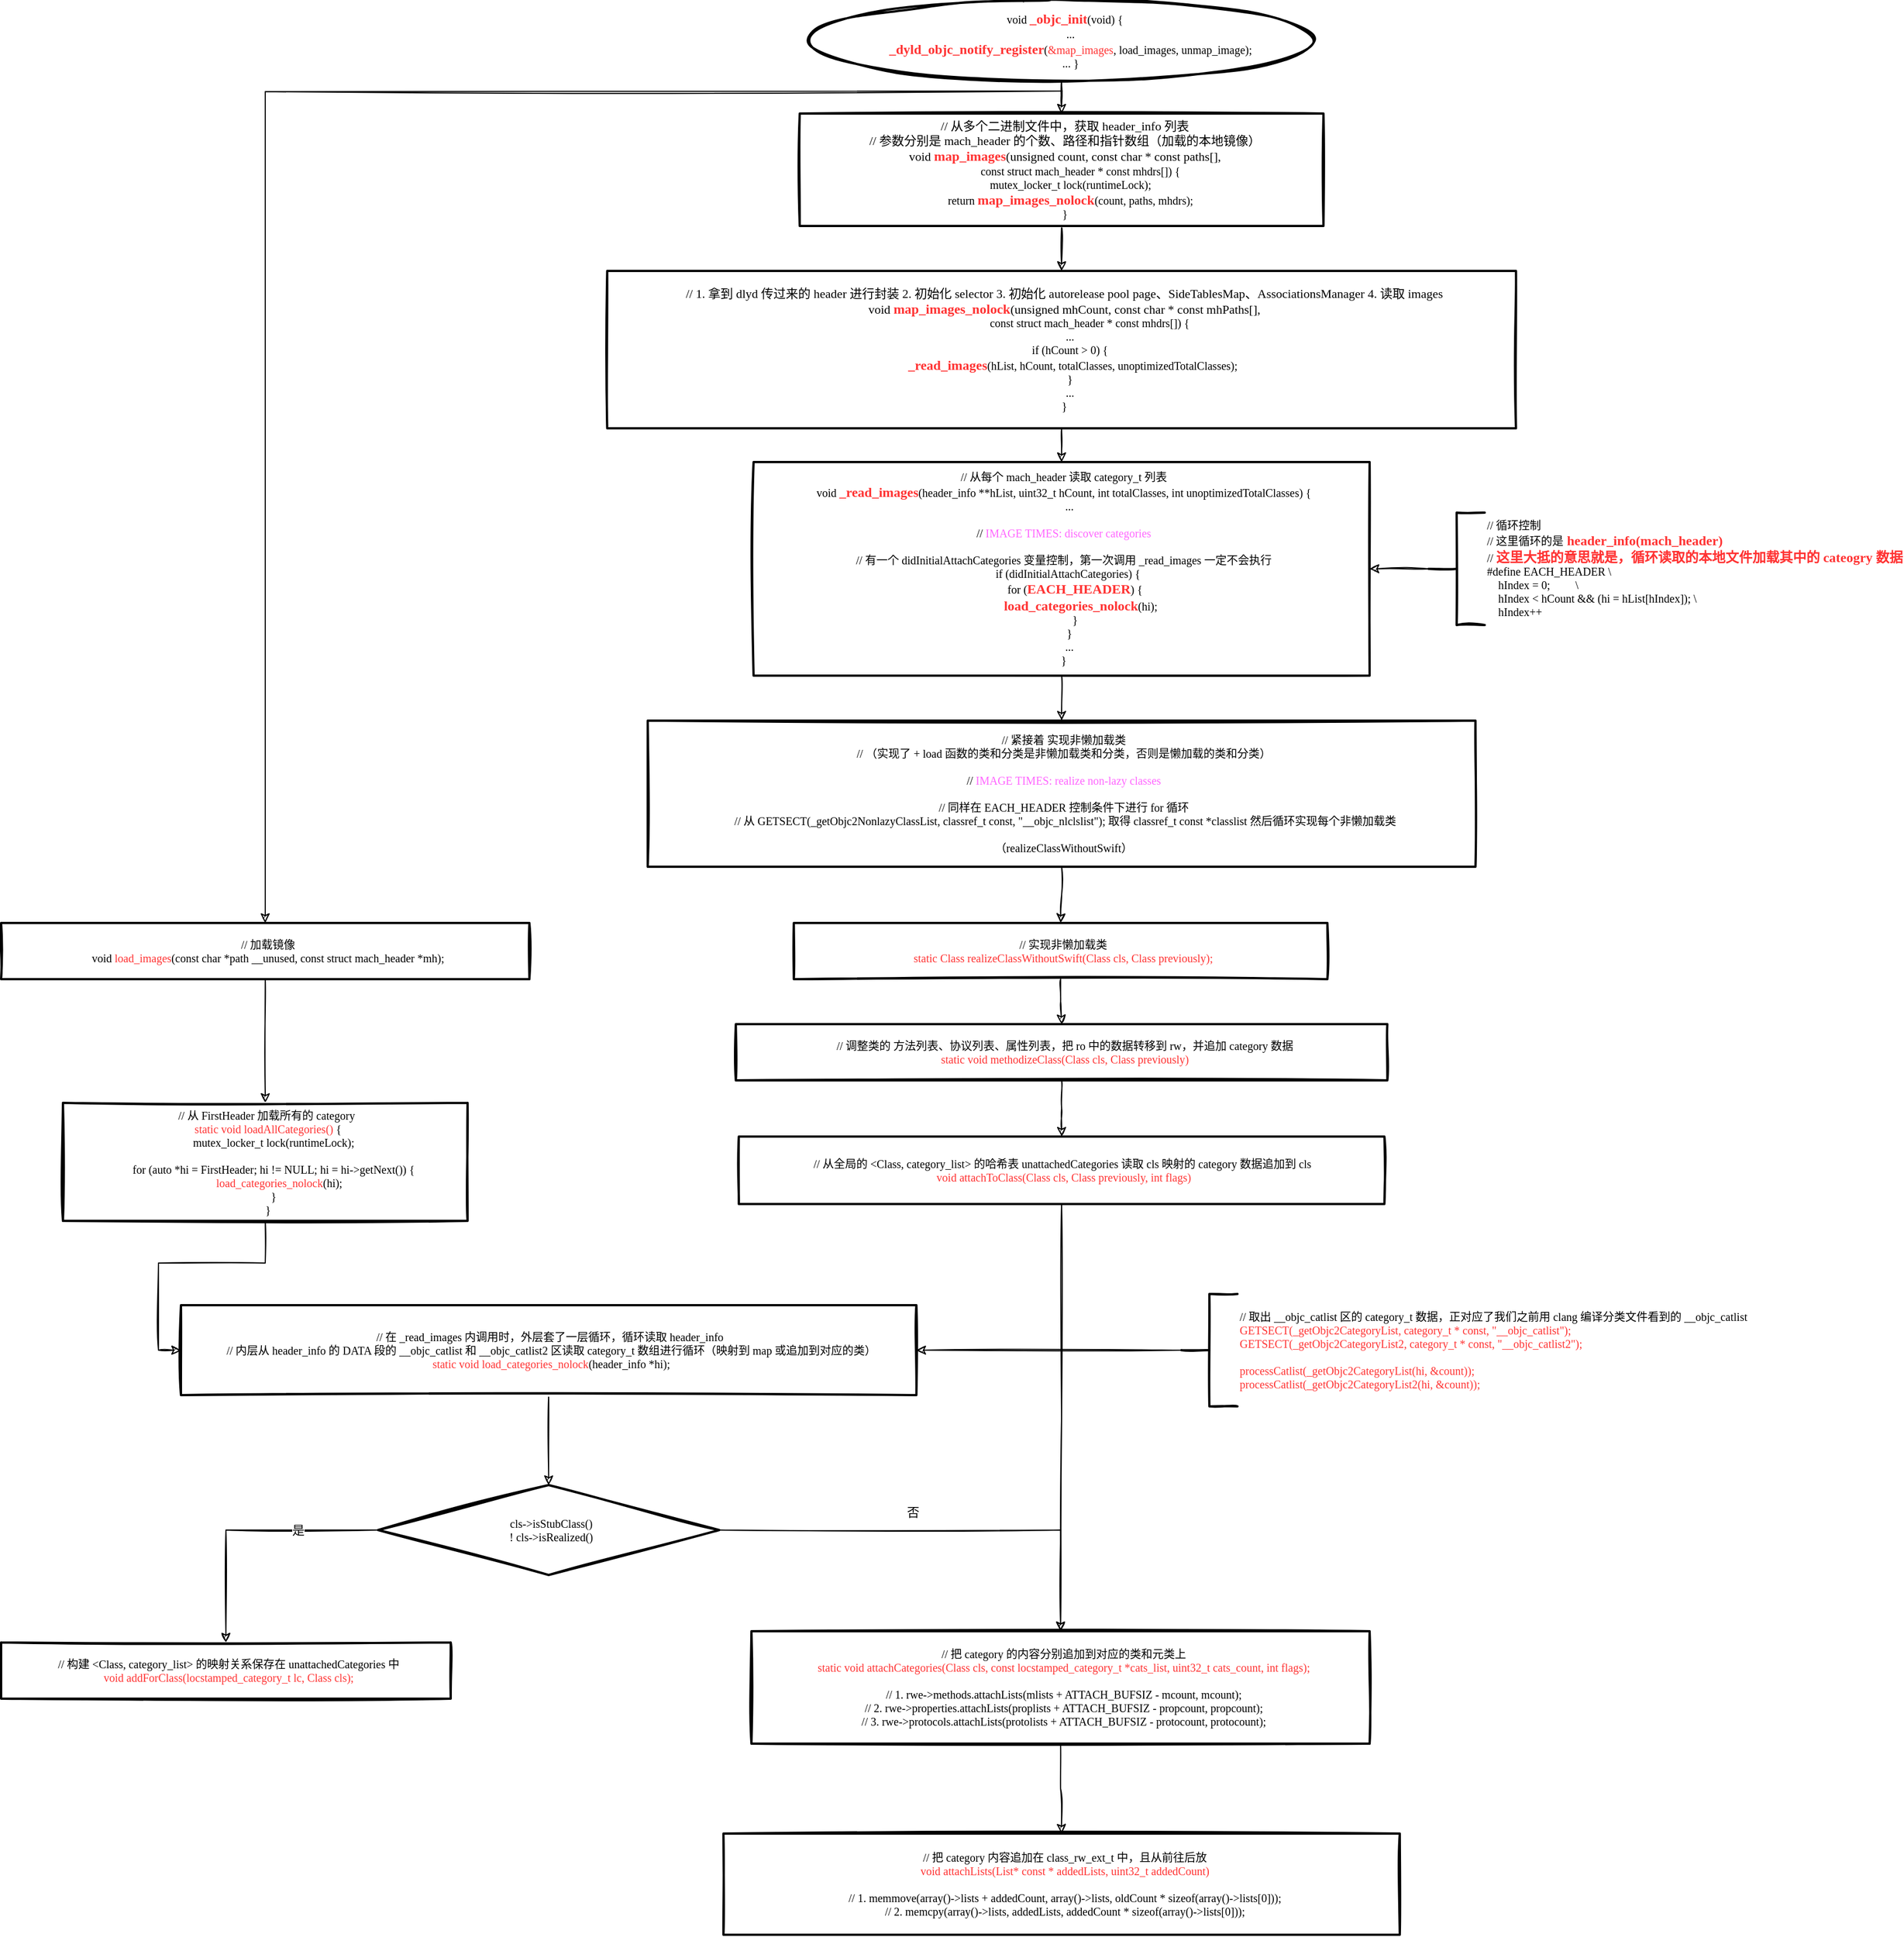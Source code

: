 <mxfile version="13.5.7" type="device"><diagram id="C5RBs43oDa-KdzZeNtuy" name="Page-1"><mxGraphModel dx="1933" dy="1003" grid="1" gridSize="10" guides="1" tooltips="1" connect="1" arrows="1" fold="1" page="1" pageScale="1" pageWidth="827" pageHeight="1169" math="0" shadow="0"><root><mxCell id="WIyWlLk6GJQsqaUBKTNV-0"/><mxCell id="WIyWlLk6GJQsqaUBKTNV-1" parent="WIyWlLk6GJQsqaUBKTNV-0"/><mxCell id="k14UMl96METjnFV87i4r-2" value="" style="edgeStyle=orthogonalEdgeStyle;rounded=0;orthogonalLoop=1;jettySize=auto;html=1;fontFamily=Comic Sans MS;fontSize=10;sketch=1;" parent="WIyWlLk6GJQsqaUBKTNV-1" source="k14UMl96METjnFV87i4r-0" target="k14UMl96METjnFV87i4r-1" edge="1"><mxGeometry relative="1" as="geometry"/></mxCell><mxCell id="u35lRDs2F4y4Mkzwfx2S-13" value="" style="edgeStyle=orthogonalEdgeStyle;rounded=0;sketch=1;orthogonalLoop=1;jettySize=auto;html=1;strokeColor=#000000;" edge="1" parent="WIyWlLk6GJQsqaUBKTNV-1" target="u35lRDs2F4y4Mkzwfx2S-12"><mxGeometry relative="1" as="geometry"><mxPoint x="434" y="100" as="sourcePoint"/></mxGeometry></mxCell><mxCell id="k14UMl96METjnFV87i4r-0" value="&lt;div&gt;void &lt;font color=&quot;#ff3333&quot; size=&quot;1&quot;&gt;&lt;b style=&quot;font-size: 12px&quot;&gt;_objc_init&lt;/b&gt;&lt;/font&gt;(void)&amp;nbsp;&lt;span style=&quot;font-size: 10px&quot;&gt;{&lt;/span&gt;&lt;/div&gt;&lt;div style=&quot;font-size: 10px&quot;&gt;&amp;nbsp; &amp;nbsp; ...&lt;/div&gt;&lt;div&gt;&amp;nbsp; &amp;nbsp; &lt;font color=&quot;#ff3333&quot; size=&quot;1&quot;&gt;&lt;b style=&quot;font-size: 12px&quot;&gt;_dyld_objc_notify_register&lt;/b&gt;&lt;/font&gt;(&lt;font color=&quot;#ff3333&quot;&gt;&amp;amp;map_images&lt;/font&gt;, load_images, unmap_image);&lt;/div&gt;&lt;div style=&quot;font-size: 10px&quot;&gt;&amp;nbsp; &amp;nbsp; ...&amp;nbsp;&lt;span style=&quot;font-size: 10px&quot;&gt;}&lt;/span&gt;&lt;/div&gt;" style="strokeWidth=2;html=1;shape=mxgraph.flowchart.start_1;whiteSpace=wrap;fontFamily=Comic Sans MS;spacingLeft=5;fontSize=10;align=center;sketch=1;" parent="WIyWlLk6GJQsqaUBKTNV-1" vertex="1"><mxGeometry x="205.51" y="20" width="456" height="70" as="geometry"/></mxCell><mxCell id="k14UMl96METjnFV87i4r-4" value="" style="edgeStyle=orthogonalEdgeStyle;rounded=0;orthogonalLoop=1;jettySize=auto;html=1;fontFamily=Comic Sans MS;fontSize=10;sketch=1;" parent="WIyWlLk6GJQsqaUBKTNV-1" source="k14UMl96METjnFV87i4r-1" target="k14UMl96METjnFV87i4r-3" edge="1"><mxGeometry relative="1" as="geometry"/></mxCell><mxCell id="k14UMl96METjnFV87i4r-1" value="&lt;div&gt;&lt;span style=&quot;font-size: 11px&quot;&gt;// 从多个二进制文件中，获取 header_info 列表&lt;/span&gt;&lt;/div&gt;&lt;div&gt;&lt;span style=&quot;font-size: 11px&quot;&gt;// 参数分别是 mach_header 的个数、路径和指针数组（加载的本地镜像）&lt;/span&gt;&lt;/div&gt;&lt;div&gt;&lt;span style=&quot;font-size: 11px&quot;&gt;void &lt;/span&gt;&lt;font style=&quot;font-size: 12px&quot; color=&quot;#ff3333&quot;&gt;&lt;b&gt;map_images&lt;/b&gt;&lt;/font&gt;&lt;span style=&quot;font-size: 11px&quot;&gt;(unsigned count, const char * const paths[],&lt;/span&gt;&lt;/div&gt;&lt;div&gt;&amp;nbsp; &amp;nbsp; &amp;nbsp; &amp;nbsp; &amp;nbsp; &amp;nbsp;const struct mach_header * const mhdrs[]) {&lt;/div&gt;&lt;div&gt;&amp;nbsp; &amp;nbsp; mutex_locker_t lock(runtimeLock);&lt;/div&gt;&lt;div&gt;&amp;nbsp; &amp;nbsp; return &lt;font color=&quot;#ff3333&quot; style=&quot;font-size: 12px&quot;&gt;&lt;b&gt;map_images_nolock&lt;/b&gt;&lt;/font&gt;(count, paths, mhdrs);&lt;/div&gt;&lt;div&gt;}&lt;/div&gt;" style="whiteSpace=wrap;html=1;fontFamily=Comic Sans MS;fontSize=10;strokeWidth=2;spacingLeft=5;align=center;sketch=1;" parent="WIyWlLk6GJQsqaUBKTNV-1" vertex="1"><mxGeometry x="200.51" y="120" width="466" height="100" as="geometry"/></mxCell><mxCell id="k14UMl96METjnFV87i4r-6" value="" style="edgeStyle=orthogonalEdgeStyle;rounded=0;orthogonalLoop=1;jettySize=auto;html=1;fontFamily=Comic Sans MS;fontSize=10;sketch=1;" parent="WIyWlLk6GJQsqaUBKTNV-1" source="k14UMl96METjnFV87i4r-3" target="k14UMl96METjnFV87i4r-5" edge="1"><mxGeometry relative="1" as="geometry"/></mxCell><mxCell id="k14UMl96METjnFV87i4r-3" value="&lt;div&gt;&lt;div&gt;&lt;span style=&quot;font-size: 11px&quot;&gt;// 1. 拿到 dlyd 传过来的 header 进行封装&amp;nbsp;&lt;/span&gt;&lt;span style=&quot;font-size: 11px&quot;&gt;2. 初始化 selector&amp;nbsp;&lt;/span&gt;&lt;span style=&quot;font-size: 11px&quot;&gt;3. 初始化 autorelease pool page、&lt;/span&gt;&lt;span style=&quot;font-size: 11px&quot;&gt;SideTablesMap、&lt;/span&gt;&lt;span style=&quot;font-size: 11px&quot;&gt;AssociationsManager&lt;/span&gt;&lt;span style=&quot;font-size: 11px&quot;&gt;&amp;nbsp;&lt;/span&gt;&lt;span style=&quot;font-size: 11px&quot;&gt;4. 读取 images&lt;/span&gt;&lt;/div&gt;&lt;/div&gt;&lt;div&gt;&lt;span style=&quot;font-size: 11px&quot;&gt;void&amp;nbsp;&lt;/span&gt;&lt;font style=&quot;font-size: 12px&quot; color=&quot;#ff3333&quot;&gt;&lt;b&gt;map_images_nolock&lt;/b&gt;&lt;/font&gt;&lt;span style=&quot;font-size: 11px&quot;&gt;(unsigned mhCount, const char * const mhPaths[],&lt;/span&gt;&lt;/div&gt;&lt;div&gt;&amp;nbsp; &amp;nbsp; &amp;nbsp; &amp;nbsp; &amp;nbsp; &amp;nbsp; &amp;nbsp; &amp;nbsp; &amp;nbsp; const struct mach_header * const mhdrs[])&amp;nbsp;&lt;span&gt;{&lt;/span&gt;&lt;/div&gt;&lt;div&gt;&amp;nbsp; &amp;nbsp; ...&lt;/div&gt;&lt;div&gt;&amp;nbsp; &amp;nbsp; if (hCount &amp;gt; 0) {&lt;/div&gt;&lt;div&gt;&amp;nbsp; &amp;nbsp; &amp;nbsp; &lt;font color=&quot;#ff3333&quot; style=&quot;font-size: 12px&quot;&gt;&lt;b&gt;_read_images&lt;/b&gt;&lt;/font&gt;(hList, hCount, totalClasses, unoptimizedTotalClasses);&lt;/div&gt;&lt;div&gt;&amp;nbsp; &amp;nbsp; }&lt;/div&gt;&lt;div&gt;&amp;nbsp; &amp;nbsp; ...&lt;/div&gt;&lt;div&gt;}&lt;/div&gt;" style="whiteSpace=wrap;html=1;fontFamily=Comic Sans MS;fontSize=10;strokeWidth=2;spacingLeft=5;sketch=1;" parent="WIyWlLk6GJQsqaUBKTNV-1" vertex="1"><mxGeometry x="29.24" y="260" width="808.55" height="140" as="geometry"/></mxCell><mxCell id="u35lRDs2F4y4Mkzwfx2S-11" value="" style="edgeStyle=orthogonalEdgeStyle;rounded=0;sketch=1;orthogonalLoop=1;jettySize=auto;html=1;strokeColor=#000000;" edge="1" parent="WIyWlLk6GJQsqaUBKTNV-1" source="k14UMl96METjnFV87i4r-5" target="u35lRDs2F4y4Mkzwfx2S-10"><mxGeometry relative="1" as="geometry"/></mxCell><mxCell id="k14UMl96METjnFV87i4r-5" value="&lt;div&gt;// 从每个 mach_header 读取 category_t 列表&lt;/div&gt;&lt;div&gt;void &lt;font color=&quot;#ff3333&quot; style=&quot;font-size: 12px&quot;&gt;&lt;b&gt;_read_images&lt;/b&gt;&lt;/font&gt;(header_info **hList, uint32_t hCount, int totalClasses, int unoptimizedTotalClasses)&amp;nbsp;&lt;span&gt;{&lt;/span&gt;&lt;/div&gt;&lt;div&gt;&amp;nbsp; &amp;nbsp; ...&lt;/div&gt;&lt;div&gt;&lt;br&gt;&lt;/div&gt;&lt;div&gt;//&amp;nbsp;&lt;font color=&quot;#ff66ff&quot;&gt;IMAGE TIMES: discover categories&lt;/font&gt;&lt;/div&gt;&lt;br&gt;// 有一个 didInitialAttachCategories 变量控制，第一次调用 _read_images 一定不会执行&lt;div&gt;&amp;nbsp; &amp;nbsp; if (didInitialAttachCategories) {&amp;nbsp;&lt;/div&gt;&lt;div&gt;&amp;nbsp; &amp;nbsp; &amp;nbsp; &amp;nbsp; for (&lt;font color=&quot;#ff3333&quot; size=&quot;1&quot;&gt;&lt;b style=&quot;font-size: 12px&quot;&gt;EACH_HEADER&lt;/b&gt;&lt;/font&gt;) {&lt;/div&gt;&lt;div&gt;&amp;nbsp; &amp;nbsp; &amp;nbsp; &amp;nbsp; &amp;nbsp; &amp;nbsp; &lt;font color=&quot;#ff3333&quot; style=&quot;font-size: 12px&quot;&gt;&lt;b&gt;load_categories_nolock&lt;/b&gt;&lt;/font&gt;(hi);&lt;/div&gt;&lt;div&gt;&amp;nbsp; &amp;nbsp; &amp;nbsp; &amp;nbsp; }&lt;/div&gt;&lt;div&gt;&amp;nbsp; &amp;nbsp; }&lt;/div&gt;&lt;div&gt;&amp;nbsp; &amp;nbsp; ...&lt;/div&gt;&lt;div&gt;}&lt;/div&gt;" style="whiteSpace=wrap;html=1;fontFamily=Comic Sans MS;fontSize=10;strokeWidth=2;spacingLeft=5;sketch=1;" parent="WIyWlLk6GJQsqaUBKTNV-1" vertex="1"><mxGeometry x="159.46" y="430" width="548.11" height="190" as="geometry"/></mxCell><mxCell id="k14UMl96METjnFV87i4r-13" style="edgeStyle=orthogonalEdgeStyle;rounded=0;orthogonalLoop=1;jettySize=auto;html=1;entryX=1;entryY=0.5;entryDx=0;entryDy=0;fontFamily=Comic Sans MS;fontSize=10;sketch=1;" parent="WIyWlLk6GJQsqaUBKTNV-1" source="k14UMl96METjnFV87i4r-7" target="k14UMl96METjnFV87i4r-5" edge="1"><mxGeometry relative="1" as="geometry"/></mxCell><mxCell id="k14UMl96METjnFV87i4r-7" value="&lt;div&gt;// 循环控制&lt;/div&gt;&lt;div&gt;// 这里循环的是&lt;font color=&quot;#ff3333&quot; style=&quot;font-size: 12px&quot;&gt;&lt;b&gt; header_info(mach_header)&lt;/b&gt;&lt;/font&gt;&lt;/div&gt;&lt;div&gt;// &lt;font color=&quot;#ff3333&quot; style=&quot;font-size: 12px&quot;&gt;&lt;b&gt;这里大抵的意思就是，循环读取的本地文件加载其中的 cateogry 数据&lt;/b&gt;&lt;/font&gt;&lt;/div&gt;&lt;div&gt;#define EACH_HEADER \&lt;/div&gt;&lt;div&gt;&amp;nbsp; &amp;nbsp; hIndex = 0;&amp;nbsp; &amp;nbsp; &amp;nbsp; &amp;nbsp; &amp;nbsp;\&lt;/div&gt;&lt;div&gt;&amp;nbsp; &amp;nbsp; hIndex &amp;lt; hCount &amp;amp;&amp;amp; (hi = hList[hIndex]); \&lt;/div&gt;&lt;div&gt;&amp;nbsp; &amp;nbsp; hIndex++&lt;/div&gt;" style="strokeWidth=2;html=1;shape=mxgraph.flowchart.annotation_2;align=left;labelPosition=right;pointerEvents=1;fontFamily=Comic Sans MS;fontSize=10;sketch=1;" parent="WIyWlLk6GJQsqaUBKTNV-1" vertex="1"><mxGeometry x="760" y="475" width="50" height="100" as="geometry"/></mxCell><mxCell id="u35lRDs2F4y4Mkzwfx2S-1" value="" style="edgeStyle=orthogonalEdgeStyle;rounded=0;sketch=1;orthogonalLoop=1;jettySize=auto;html=1;strokeColor=#000000;" edge="1" parent="WIyWlLk6GJQsqaUBKTNV-1" source="k14UMl96METjnFV87i4r-9" target="u35lRDs2F4y4Mkzwfx2S-0"><mxGeometry relative="1" as="geometry"/></mxCell><mxCell id="k14UMl96METjnFV87i4r-9" value="// 在 _read_images 内调用时，外层套了一层循环，循环读取 header_info&amp;nbsp;&lt;br&gt;// 内层从 header_info 的 DATA 段的 __objc_catlist 和 __objc_catlist2 区读取 category_t 数组进行循环（映射到 map 或追加到对应的类）&lt;br&gt;&lt;font color=&quot;#ff3333&quot;&gt;static void load_categories_nolock&lt;/font&gt;(header_info *hi);" style="whiteSpace=wrap;html=1;fontFamily=Comic Sans MS;fontSize=10;strokeWidth=2;spacingLeft=5;sketch=1;" parent="WIyWlLk6GJQsqaUBKTNV-1" vertex="1"><mxGeometry x="-350" y="1180" width="654.31" height="80" as="geometry"/></mxCell><mxCell id="k14UMl96METjnFV87i4r-12" style="edgeStyle=orthogonalEdgeStyle;rounded=0;orthogonalLoop=1;jettySize=auto;html=1;entryX=1;entryY=0.5;entryDx=0;entryDy=0;fontFamily=Comic Sans MS;fontSize=10;sketch=1;" parent="WIyWlLk6GJQsqaUBKTNV-1" source="k14UMl96METjnFV87i4r-11" target="k14UMl96METjnFV87i4r-9" edge="1"><mxGeometry relative="1" as="geometry"/></mxCell><mxCell id="k14UMl96METjnFV87i4r-11" value="&lt;div&gt;// 取出 __objc_catlist 区的 category_t 数据，正对应了我们之前用 clang 编译分类文件看到的 __objc_catlist&amp;nbsp;&lt;/div&gt;&lt;div&gt;&lt;font color=&quot;#ff3333&quot;&gt;GETSECT(_getObjc2CategoryList, category_t * const, &quot;__objc_catlist&quot;);&lt;/font&gt;&lt;/div&gt;&lt;div&gt;&lt;font color=&quot;#ff3333&quot;&gt;GETSECT(_getObjc2CategoryList2, category_t * const, &quot;__objc_catlist2&quot;);&lt;/font&gt;&lt;/div&gt;&lt;div&gt;&lt;font color=&quot;#ff3333&quot;&gt;&lt;br&gt;&lt;/font&gt;&lt;/div&gt;&lt;div&gt;&lt;font color=&quot;#ff3333&quot;&gt;processCatlist(_getObjc2CategoryList(hi, &amp;amp;count));&lt;/font&gt;&lt;/div&gt;&lt;div&gt;&lt;font color=&quot;#ff3333&quot;&gt;processCatlist(_getObjc2CategoryList2(hi, &amp;amp;count));&lt;/font&gt;&lt;/div&gt;" style="strokeWidth=2;html=1;shape=mxgraph.flowchart.annotation_2;align=left;labelPosition=right;pointerEvents=1;fontFamily=Comic Sans MS;fontSize=10;sketch=1;" parent="WIyWlLk6GJQsqaUBKTNV-1" vertex="1"><mxGeometry x="540" y="1170" width="50" height="100" as="geometry"/></mxCell><mxCell id="fYsk94I12QSy5iU5RvAw-0" value="// 构建&amp;nbsp;&amp;lt;Class, category_list&amp;gt; 的映射关系保存在 unattachedCategories 中&lt;br&gt;&lt;font color=&quot;#ff3333&quot;&gt;void addForClass(locstamped_category_t lc, Class cls);&lt;/font&gt;" style="whiteSpace=wrap;html=1;fontFamily=Comic Sans MS;fontSize=10;strokeWidth=2;spacingLeft=5;sketch=1;" vertex="1" parent="WIyWlLk6GJQsqaUBKTNV-1"><mxGeometry x="-510" y="1480" width="400" height="50" as="geometry"/></mxCell><mxCell id="u35lRDs2F4y4Mkzwfx2S-2" style="edgeStyle=orthogonalEdgeStyle;rounded=0;sketch=1;orthogonalLoop=1;jettySize=auto;html=1;entryX=0.5;entryY=0;entryDx=0;entryDy=0;strokeColor=#000000;exitX=0;exitY=0.5;exitDx=0;exitDy=0;" edge="1" parent="WIyWlLk6GJQsqaUBKTNV-1" source="u35lRDs2F4y4Mkzwfx2S-0" target="fYsk94I12QSy5iU5RvAw-0"><mxGeometry relative="1" as="geometry"/></mxCell><mxCell id="u35lRDs2F4y4Mkzwfx2S-5" value="是" style="edgeLabel;html=1;align=center;verticalAlign=middle;resizable=0;points=[];" connectable="0" vertex="1" parent="u35lRDs2F4y4Mkzwfx2S-2"><mxGeometry x="0.09" relative="1" as="geometry"><mxPoint x="56.75" as="offset"/></mxGeometry></mxCell><mxCell id="u35lRDs2F4y4Mkzwfx2S-3" style="edgeStyle=orthogonalEdgeStyle;rounded=0;sketch=1;orthogonalLoop=1;jettySize=auto;html=1;entryX=0.5;entryY=0;entryDx=0;entryDy=0;strokeColor=#000000;exitX=1;exitY=0.5;exitDx=0;exitDy=0;" edge="1" parent="WIyWlLk6GJQsqaUBKTNV-1" source="u35lRDs2F4y4Mkzwfx2S-0" target="u35lRDs2F4y4Mkzwfx2S-6"><mxGeometry relative="1" as="geometry"><mxPoint x="273.245" y="1460" as="targetPoint"/></mxGeometry></mxCell><mxCell id="u35lRDs2F4y4Mkzwfx2S-4" value="否" style="edgeLabel;html=1;align=center;verticalAlign=middle;resizable=0;points=[];" connectable="0" vertex="1" parent="u35lRDs2F4y4Mkzwfx2S-3"><mxGeometry x="0.455" y="1" relative="1" as="geometry"><mxPoint x="-115.09" y="-15.16" as="offset"/></mxGeometry></mxCell><mxCell id="u35lRDs2F4y4Mkzwfx2S-0" value="cls-&amp;gt;isStubClass()&lt;br&gt;! cls-&amp;gt;isRealized()" style="rhombus;whiteSpace=wrap;html=1;fontFamily=Comic Sans MS;fontSize=10;strokeWidth=2;spacingLeft=5;sketch=1;" vertex="1" parent="WIyWlLk6GJQsqaUBKTNV-1"><mxGeometry x="-174.6" y="1340" width="303.51" height="80" as="geometry"/></mxCell><mxCell id="u35lRDs2F4y4Mkzwfx2S-23" value="" style="edgeStyle=orthogonalEdgeStyle;rounded=0;sketch=1;orthogonalLoop=1;jettySize=auto;html=1;strokeColor=#000000;" edge="1" parent="WIyWlLk6GJQsqaUBKTNV-1" source="u35lRDs2F4y4Mkzwfx2S-6" target="u35lRDs2F4y4Mkzwfx2S-22"><mxGeometry relative="1" as="geometry"/></mxCell><mxCell id="u35lRDs2F4y4Mkzwfx2S-6" value="&lt;div&gt;&lt;span&gt;// 把 category 的内容分别追加到对应的类和元类上&lt;/span&gt;&lt;br&gt;&lt;/div&gt;&lt;div&gt;&lt;span style=&quot;color: rgb(255 , 51 , 51)&quot;&gt;static void&amp;nbsp;&lt;/span&gt;&lt;span style=&quot;color: rgb(255 , 51 , 51)&quot;&gt;attachCategories(Class cls, const locstamped_category_t *cats_list, uint32_t cats_count,&amp;nbsp;&lt;/span&gt;&lt;span style=&quot;color: rgb(255 , 51 , 51)&quot;&gt;int flags);&lt;/span&gt;&lt;br&gt;&lt;/div&gt;&lt;div&gt;&lt;br&gt;&lt;/div&gt;&lt;div&gt;// 1.&amp;nbsp;rwe-&amp;gt;methods.attachLists(mlists + ATTACH_BUFSIZ - mcount, mcount);&lt;/div&gt;&lt;div&gt;// 2.&amp;nbsp;rwe-&amp;gt;properties.attachLists(proplists + ATTACH_BUFSIZ - propcount, propcount);&lt;/div&gt;&lt;div&gt;// 3.&amp;nbsp;rwe-&amp;gt;protocols.attachLists(protolists + ATTACH_BUFSIZ - protocount, protocount);&lt;/div&gt;" style="whiteSpace=wrap;html=1;fontFamily=Comic Sans MS;fontSize=10;strokeWidth=2;spacingLeft=5;sketch=1;" vertex="1" parent="WIyWlLk6GJQsqaUBKTNV-1"><mxGeometry x="157.57" y="1470" width="550" height="100" as="geometry"/></mxCell><mxCell id="u35lRDs2F4y4Mkzwfx2S-19" value="" style="edgeStyle=orthogonalEdgeStyle;rounded=0;sketch=1;orthogonalLoop=1;jettySize=auto;html=1;strokeColor=#000000;" edge="1" parent="WIyWlLk6GJQsqaUBKTNV-1" source="u35lRDs2F4y4Mkzwfx2S-10" target="u35lRDs2F4y4Mkzwfx2S-18"><mxGeometry relative="1" as="geometry"/></mxCell><mxCell id="u35lRDs2F4y4Mkzwfx2S-10" value="// 紧接着 实现非懒加载类&lt;br&gt;// （实现了 + load 函数的类和分类是非懒加载类和分类，否则是懒加载的类和分类）&lt;br&gt;&lt;br&gt;// &lt;font color=&quot;#ff66ff&quot;&gt;IMAGE TIMES: realize non-lazy classes&lt;br&gt;&lt;/font&gt;&lt;br&gt;// 同样在 EACH_HEADER 控制条件下进行 for 循环&lt;br&gt;&amp;nbsp;// 从 GETSECT(_getObjc2NonlazyClassList, classref_t const, &quot;__objc_nlclslist&quot;); 取得&amp;nbsp;classref_t const *classlist 然后循环实现每个非懒加载类&lt;br&gt;&lt;br&gt;（realizeClassWithoutSwift）" style="whiteSpace=wrap;html=1;fontFamily=Comic Sans MS;fontSize=10;strokeWidth=2;spacingLeft=5;sketch=1;" vertex="1" parent="WIyWlLk6GJQsqaUBKTNV-1"><mxGeometry x="65.26" y="660" width="736.49" height="130" as="geometry"/></mxCell><mxCell id="u35lRDs2F4y4Mkzwfx2S-15" value="" style="edgeStyle=orthogonalEdgeStyle;rounded=0;sketch=1;orthogonalLoop=1;jettySize=auto;html=1;strokeColor=#000000;" edge="1" parent="WIyWlLk6GJQsqaUBKTNV-1" source="u35lRDs2F4y4Mkzwfx2S-12" target="u35lRDs2F4y4Mkzwfx2S-14"><mxGeometry relative="1" as="geometry"/></mxCell><mxCell id="u35lRDs2F4y4Mkzwfx2S-12" value="&lt;div&gt;// 加载镜像&lt;/div&gt;&lt;div&gt;void&amp;nbsp;&lt;font color=&quot;#ff3333&quot;&gt;load_images&lt;/font&gt;(const char *path __unused, const struct mach_header *mh);&lt;/div&gt;" style="whiteSpace=wrap;html=1;fontFamily=Comic Sans MS;fontSize=10;strokeWidth=2;spacingLeft=5;sketch=1;" vertex="1" parent="WIyWlLk6GJQsqaUBKTNV-1"><mxGeometry x="-510" y="840" width="470" height="50" as="geometry"/></mxCell><mxCell id="u35lRDs2F4y4Mkzwfx2S-16" style="edgeStyle=orthogonalEdgeStyle;rounded=0;sketch=1;orthogonalLoop=1;jettySize=auto;html=1;entryX=0;entryY=0.5;entryDx=0;entryDy=0;strokeColor=#000000;" edge="1" parent="WIyWlLk6GJQsqaUBKTNV-1" source="u35lRDs2F4y4Mkzwfx2S-14" target="k14UMl96METjnFV87i4r-9"><mxGeometry relative="1" as="geometry"/></mxCell><mxCell id="u35lRDs2F4y4Mkzwfx2S-14" value="&lt;div&gt;// 从 FirstHeader 加载所有的 category&amp;nbsp;&lt;/div&gt;&lt;div&gt;&lt;font color=&quot;#ff3333&quot;&gt;static void loadAllCategories()&lt;/font&gt; {&lt;/div&gt;&lt;div&gt;&amp;nbsp; &amp;nbsp; mutex_locker_t lock(runtimeLock);&lt;/div&gt;&lt;div&gt;&lt;br&gt;&lt;/div&gt;&lt;div&gt;&amp;nbsp; &amp;nbsp; for (auto *hi = FirstHeader; hi != NULL; hi = hi-&amp;gt;getNext()) {&lt;/div&gt;&lt;div&gt;&amp;nbsp; &amp;nbsp; &amp;nbsp; &amp;nbsp; &lt;font color=&quot;#ff3333&quot;&gt;load_categories_nolock&lt;/font&gt;(hi);&lt;/div&gt;&lt;div&gt;&amp;nbsp; &amp;nbsp; }&lt;/div&gt;&lt;div&gt;}&lt;/div&gt;" style="whiteSpace=wrap;html=1;fontFamily=Comic Sans MS;fontSize=10;strokeWidth=2;spacingLeft=5;sketch=1;" vertex="1" parent="WIyWlLk6GJQsqaUBKTNV-1"><mxGeometry x="-455" y="1000" width="360" height="105" as="geometry"/></mxCell><mxCell id="u35lRDs2F4y4Mkzwfx2S-21" value="" style="edgeStyle=orthogonalEdgeStyle;rounded=0;sketch=1;orthogonalLoop=1;jettySize=auto;html=1;strokeColor=#000000;" edge="1" parent="WIyWlLk6GJQsqaUBKTNV-1" source="u35lRDs2F4y4Mkzwfx2S-18" target="u35lRDs2F4y4Mkzwfx2S-20"><mxGeometry relative="1" as="geometry"/></mxCell><mxCell id="u35lRDs2F4y4Mkzwfx2S-18" value="// 实现非懒加载类&lt;br&gt;&lt;font color=&quot;#ff3333&quot;&gt;static Class realizeClassWithoutSwift(Class cls, Class previously);&lt;/font&gt;" style="whiteSpace=wrap;html=1;fontFamily=Comic Sans MS;fontSize=10;strokeWidth=2;spacingLeft=5;sketch=1;" vertex="1" parent="WIyWlLk6GJQsqaUBKTNV-1"><mxGeometry x="195.26" y="840" width="474.74" height="50" as="geometry"/></mxCell><mxCell id="u35lRDs2F4y4Mkzwfx2S-25" value="" style="edgeStyle=orthogonalEdgeStyle;rounded=0;sketch=1;orthogonalLoop=1;jettySize=auto;html=1;strokeColor=#000000;" edge="1" parent="WIyWlLk6GJQsqaUBKTNV-1" source="u35lRDs2F4y4Mkzwfx2S-20" target="u35lRDs2F4y4Mkzwfx2S-24"><mxGeometry relative="1" as="geometry"/></mxCell><mxCell id="u35lRDs2F4y4Mkzwfx2S-20" value="// 调整类的 方法列表、协议列表、属性列表，把 ro 中的数据转移到 rw，并追加 category 数据&lt;br&gt;&lt;font color=&quot;#ff3333&quot;&gt;static void methodizeClass(Class cls, Class previously)&lt;/font&gt;" style="whiteSpace=wrap;html=1;fontFamily=Comic Sans MS;fontSize=10;strokeWidth=2;spacingLeft=5;sketch=1;" vertex="1" parent="WIyWlLk6GJQsqaUBKTNV-1"><mxGeometry x="143.67" y="930" width="579.67" height="50" as="geometry"/></mxCell><mxCell id="u35lRDs2F4y4Mkzwfx2S-22" value="// 把 category 内容追加在&amp;nbsp;class_rw_ext_t 中，且从前往后放&lt;br&gt;&lt;font color=&quot;#ff3333&quot;&gt;void attachLists(List* const * addedLists, uint32_t addedCount)&lt;/font&gt;&lt;br&gt;&lt;br&gt;// 1.&amp;nbsp;memmove(array()-&amp;gt;lists + addedCount, array()-&amp;gt;lists, oldCount * sizeof(array()-&amp;gt;lists[0]));&lt;br&gt;// 2.&amp;nbsp;memcpy(array()-&amp;gt;lists, addedLists, addedCount * sizeof(array()-&amp;gt;lists[0]));" style="whiteSpace=wrap;html=1;fontFamily=Comic Sans MS;fontSize=10;strokeWidth=2;spacingLeft=5;sketch=1;" vertex="1" parent="WIyWlLk6GJQsqaUBKTNV-1"><mxGeometry x="132.64" y="1650" width="601.76" height="90" as="geometry"/></mxCell><mxCell id="u35lRDs2F4y4Mkzwfx2S-26" style="edgeStyle=orthogonalEdgeStyle;rounded=0;sketch=1;orthogonalLoop=1;jettySize=auto;html=1;strokeColor=#000000;" edge="1" parent="WIyWlLk6GJQsqaUBKTNV-1" source="u35lRDs2F4y4Mkzwfx2S-24" target="u35lRDs2F4y4Mkzwfx2S-6"><mxGeometry relative="1" as="geometry"/></mxCell><mxCell id="u35lRDs2F4y4Mkzwfx2S-24" value="// 从全局的 &amp;lt;Class, category_list&amp;gt; 的哈希表 unattachedCategories&amp;nbsp;读取 cls 映射的 category 数据追加到 cls&amp;nbsp;&lt;br&gt;&lt;font color=&quot;#ff3333&quot;&gt;void attachToClass(Class cls, Class previously, int flags)&lt;/font&gt;" style="whiteSpace=wrap;html=1;fontFamily=Comic Sans MS;fontSize=10;strokeWidth=2;spacingLeft=5;sketch=1;" vertex="1" parent="WIyWlLk6GJQsqaUBKTNV-1"><mxGeometry x="146.32" y="1030" width="574.39" height="60" as="geometry"/></mxCell></root></mxGraphModel></diagram></mxfile>
